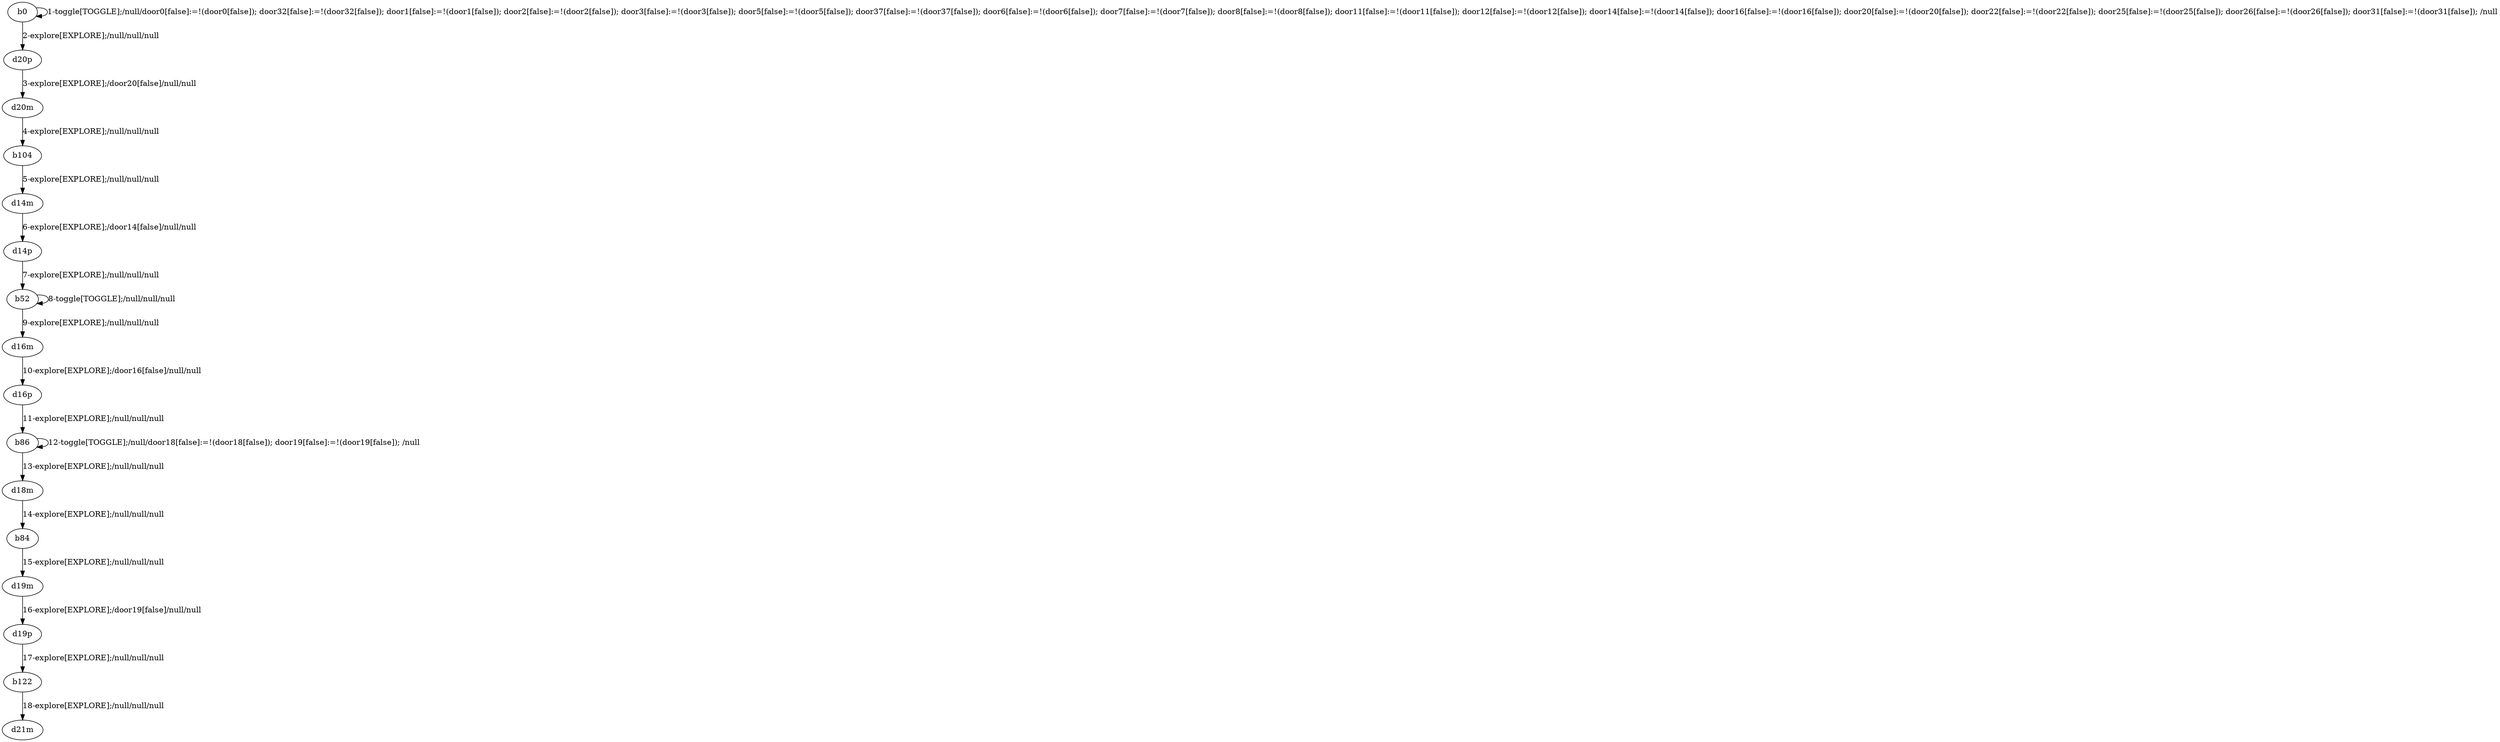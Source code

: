 # Total number of goals covered by this test: 2
# d19p --> b122
# b122 --> d21m

digraph g {
"b0" -> "b0" [label = "1-toggle[TOGGLE];/null/door0[false]:=!(door0[false]); door32[false]:=!(door32[false]); door1[false]:=!(door1[false]); door2[false]:=!(door2[false]); door3[false]:=!(door3[false]); door5[false]:=!(door5[false]); door37[false]:=!(door37[false]); door6[false]:=!(door6[false]); door7[false]:=!(door7[false]); door8[false]:=!(door8[false]); door11[false]:=!(door11[false]); door12[false]:=!(door12[false]); door14[false]:=!(door14[false]); door16[false]:=!(door16[false]); door20[false]:=!(door20[false]); door22[false]:=!(door22[false]); door25[false]:=!(door25[false]); door26[false]:=!(door26[false]); door31[false]:=!(door31[false]); /null"];
"b0" -> "d20p" [label = "2-explore[EXPLORE];/null/null/null"];
"d20p" -> "d20m" [label = "3-explore[EXPLORE];/door20[false]/null/null"];
"d20m" -> "b104" [label = "4-explore[EXPLORE];/null/null/null"];
"b104" -> "d14m" [label = "5-explore[EXPLORE];/null/null/null"];
"d14m" -> "d14p" [label = "6-explore[EXPLORE];/door14[false]/null/null"];
"d14p" -> "b52" [label = "7-explore[EXPLORE];/null/null/null"];
"b52" -> "b52" [label = "8-toggle[TOGGLE];/null/null/null"];
"b52" -> "d16m" [label = "9-explore[EXPLORE];/null/null/null"];
"d16m" -> "d16p" [label = "10-explore[EXPLORE];/door16[false]/null/null"];
"d16p" -> "b86" [label = "11-explore[EXPLORE];/null/null/null"];
"b86" -> "b86" [label = "12-toggle[TOGGLE];/null/door18[false]:=!(door18[false]); door19[false]:=!(door19[false]); /null"];
"b86" -> "d18m" [label = "13-explore[EXPLORE];/null/null/null"];
"d18m" -> "b84" [label = "14-explore[EXPLORE];/null/null/null"];
"b84" -> "d19m" [label = "15-explore[EXPLORE];/null/null/null"];
"d19m" -> "d19p" [label = "16-explore[EXPLORE];/door19[false]/null/null"];
"d19p" -> "b122" [label = "17-explore[EXPLORE];/null/null/null"];
"b122" -> "d21m" [label = "18-explore[EXPLORE];/null/null/null"];
}